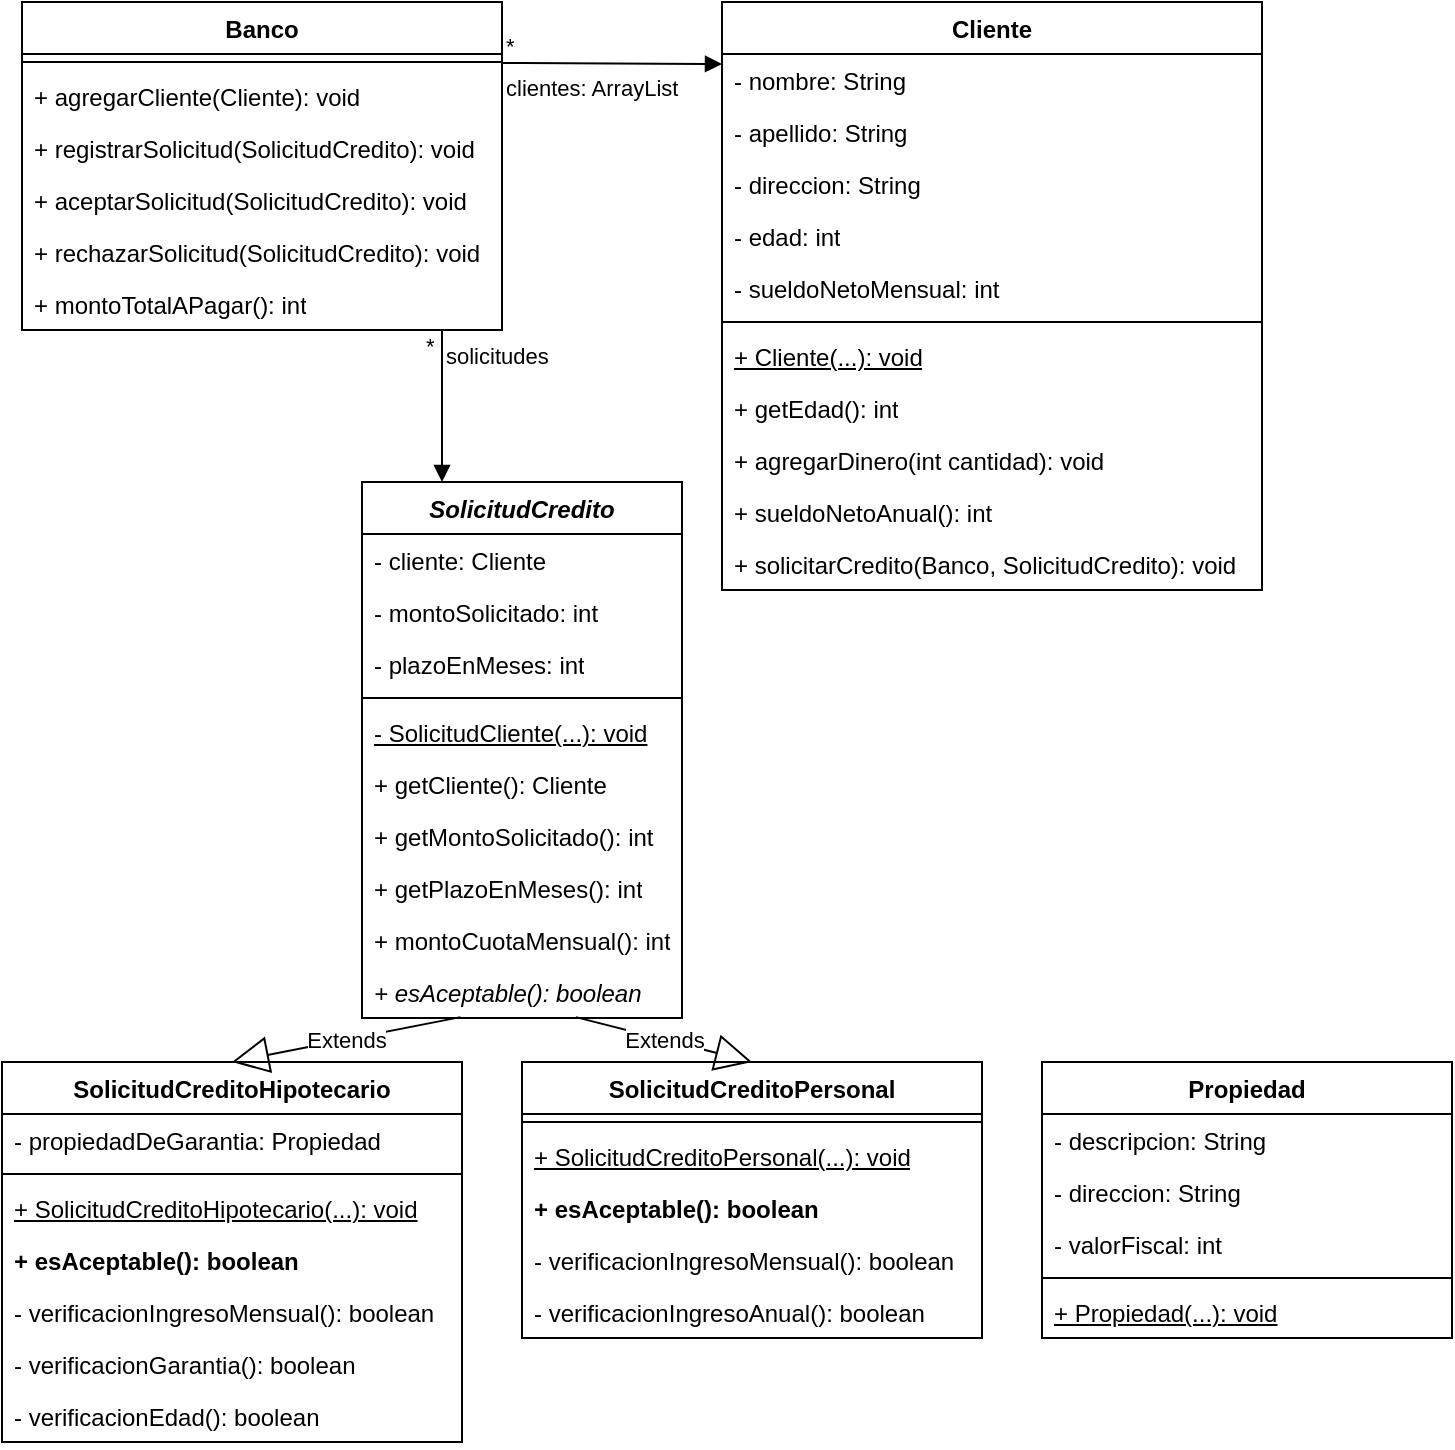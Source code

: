 <mxfile version="28.2.3">
  <diagram id="C5RBs43oDa-KdzZeNtuy" name="Page-1">
    <mxGraphModel dx="820" dy="398" grid="1" gridSize="10" guides="1" tooltips="1" connect="1" arrows="1" fold="1" page="1" pageScale="1" pageWidth="827" pageHeight="1169" math="0" shadow="0">
      <root>
        <mxCell id="WIyWlLk6GJQsqaUBKTNV-0" />
        <mxCell id="WIyWlLk6GJQsqaUBKTNV-1" parent="WIyWlLk6GJQsqaUBKTNV-0" />
        <mxCell id="Mmc9CroxveH8XEPQzPOl-0" value="Banco" style="swimlane;fontStyle=1;align=center;verticalAlign=top;childLayout=stackLayout;horizontal=1;startSize=26;horizontalStack=0;resizeParent=1;resizeParentMax=0;resizeLast=0;collapsible=1;marginBottom=0;whiteSpace=wrap;html=1;" vertex="1" parent="WIyWlLk6GJQsqaUBKTNV-1">
          <mxGeometry x="50" y="40" width="240" height="164" as="geometry" />
        </mxCell>
        <mxCell id="Mmc9CroxveH8XEPQzPOl-2" value="" style="line;strokeWidth=1;fillColor=none;align=left;verticalAlign=middle;spacingTop=-1;spacingLeft=3;spacingRight=3;rotatable=0;labelPosition=right;points=[];portConstraint=eastwest;strokeColor=inherit;" vertex="1" parent="Mmc9CroxveH8XEPQzPOl-0">
          <mxGeometry y="26" width="240" height="8" as="geometry" />
        </mxCell>
        <mxCell id="Mmc9CroxveH8XEPQzPOl-3" value="+ agregarCliente(Cliente): void" style="text;strokeColor=none;fillColor=none;align=left;verticalAlign=top;spacingLeft=4;spacingRight=4;overflow=hidden;rotatable=0;points=[[0,0.5],[1,0.5]];portConstraint=eastwest;whiteSpace=wrap;html=1;" vertex="1" parent="Mmc9CroxveH8XEPQzPOl-0">
          <mxGeometry y="34" width="240" height="26" as="geometry" />
        </mxCell>
        <mxCell id="Mmc9CroxveH8XEPQzPOl-30" value="+ registrarSolicitud(SolicitudCredito): void" style="text;strokeColor=none;fillColor=none;align=left;verticalAlign=top;spacingLeft=4;spacingRight=4;overflow=hidden;rotatable=0;points=[[0,0.5],[1,0.5]];portConstraint=eastwest;whiteSpace=wrap;html=1;" vertex="1" parent="Mmc9CroxveH8XEPQzPOl-0">
          <mxGeometry y="60" width="240" height="26" as="geometry" />
        </mxCell>
        <mxCell id="Mmc9CroxveH8XEPQzPOl-32" value="+ aceptarSolicitud(SolicitudCredito): void" style="text;strokeColor=none;fillColor=none;align=left;verticalAlign=top;spacingLeft=4;spacingRight=4;overflow=hidden;rotatable=0;points=[[0,0.5],[1,0.5]];portConstraint=eastwest;whiteSpace=wrap;html=1;" vertex="1" parent="Mmc9CroxveH8XEPQzPOl-0">
          <mxGeometry y="86" width="240" height="26" as="geometry" />
        </mxCell>
        <mxCell id="Mmc9CroxveH8XEPQzPOl-33" value="+ rechazarSolicitud(SolicitudCredito): void" style="text;strokeColor=none;fillColor=none;align=left;verticalAlign=top;spacingLeft=4;spacingRight=4;overflow=hidden;rotatable=0;points=[[0,0.5],[1,0.5]];portConstraint=eastwest;whiteSpace=wrap;html=1;" vertex="1" parent="Mmc9CroxveH8XEPQzPOl-0">
          <mxGeometry y="112" width="240" height="26" as="geometry" />
        </mxCell>
        <mxCell id="Mmc9CroxveH8XEPQzPOl-49" value="+ montoTotalAPagar(): int" style="text;strokeColor=none;fillColor=none;align=left;verticalAlign=top;spacingLeft=4;spacingRight=4;overflow=hidden;rotatable=0;points=[[0,0.5],[1,0.5]];portConstraint=eastwest;whiteSpace=wrap;html=1;" vertex="1" parent="Mmc9CroxveH8XEPQzPOl-0">
          <mxGeometry y="138" width="240" height="26" as="geometry" />
        </mxCell>
        <mxCell id="Mmc9CroxveH8XEPQzPOl-4" value="Cliente" style="swimlane;fontStyle=1;align=center;verticalAlign=top;childLayout=stackLayout;horizontal=1;startSize=26;horizontalStack=0;resizeParent=1;resizeParentMax=0;resizeLast=0;collapsible=1;marginBottom=0;whiteSpace=wrap;html=1;" vertex="1" parent="WIyWlLk6GJQsqaUBKTNV-1">
          <mxGeometry x="400" y="40" width="270" height="294" as="geometry" />
        </mxCell>
        <mxCell id="Mmc9CroxveH8XEPQzPOl-27" value="- nombre: String" style="text;strokeColor=none;fillColor=none;align=left;verticalAlign=top;spacingLeft=4;spacingRight=4;overflow=hidden;rotatable=0;points=[[0,0.5],[1,0.5]];portConstraint=eastwest;whiteSpace=wrap;html=1;" vertex="1" parent="Mmc9CroxveH8XEPQzPOl-4">
          <mxGeometry y="26" width="270" height="26" as="geometry" />
        </mxCell>
        <mxCell id="Mmc9CroxveH8XEPQzPOl-5" value="- apellido: String" style="text;strokeColor=none;fillColor=none;align=left;verticalAlign=top;spacingLeft=4;spacingRight=4;overflow=hidden;rotatable=0;points=[[0,0.5],[1,0.5]];portConstraint=eastwest;whiteSpace=wrap;html=1;" vertex="1" parent="Mmc9CroxveH8XEPQzPOl-4">
          <mxGeometry y="52" width="270" height="26" as="geometry" />
        </mxCell>
        <mxCell id="Mmc9CroxveH8XEPQzPOl-25" value="- direccion: String" style="text;strokeColor=none;fillColor=none;align=left;verticalAlign=top;spacingLeft=4;spacingRight=4;overflow=hidden;rotatable=0;points=[[0,0.5],[1,0.5]];portConstraint=eastwest;whiteSpace=wrap;html=1;" vertex="1" parent="Mmc9CroxveH8XEPQzPOl-4">
          <mxGeometry y="78" width="270" height="26" as="geometry" />
        </mxCell>
        <mxCell id="Mmc9CroxveH8XEPQzPOl-26" value="- edad: int" style="text;strokeColor=none;fillColor=none;align=left;verticalAlign=top;spacingLeft=4;spacingRight=4;overflow=hidden;rotatable=0;points=[[0,0.5],[1,0.5]];portConstraint=eastwest;whiteSpace=wrap;html=1;" vertex="1" parent="Mmc9CroxveH8XEPQzPOl-4">
          <mxGeometry y="104" width="270" height="26" as="geometry" />
        </mxCell>
        <mxCell id="Mmc9CroxveH8XEPQzPOl-28" value="- sueldoNetoMensual: int" style="text;strokeColor=none;fillColor=none;align=left;verticalAlign=top;spacingLeft=4;spacingRight=4;overflow=hidden;rotatable=0;points=[[0,0.5],[1,0.5]];portConstraint=eastwest;whiteSpace=wrap;html=1;" vertex="1" parent="Mmc9CroxveH8XEPQzPOl-4">
          <mxGeometry y="130" width="270" height="26" as="geometry" />
        </mxCell>
        <mxCell id="Mmc9CroxveH8XEPQzPOl-6" value="" style="line;strokeWidth=1;fillColor=none;align=left;verticalAlign=middle;spacingTop=-1;spacingLeft=3;spacingRight=3;rotatable=0;labelPosition=right;points=[];portConstraint=eastwest;strokeColor=inherit;" vertex="1" parent="Mmc9CroxveH8XEPQzPOl-4">
          <mxGeometry y="156" width="270" height="8" as="geometry" />
        </mxCell>
        <mxCell id="Mmc9CroxveH8XEPQzPOl-54" value="&lt;u&gt;+ Cliente(...): void&lt;/u&gt;" style="text;strokeColor=none;fillColor=none;align=left;verticalAlign=top;spacingLeft=4;spacingRight=4;overflow=hidden;rotatable=0;points=[[0,0.5],[1,0.5]];portConstraint=eastwest;whiteSpace=wrap;html=1;" vertex="1" parent="Mmc9CroxveH8XEPQzPOl-4">
          <mxGeometry y="164" width="270" height="26" as="geometry" />
        </mxCell>
        <mxCell id="Mmc9CroxveH8XEPQzPOl-63" value="+ getEdad(): int" style="text;strokeColor=none;fillColor=none;align=left;verticalAlign=top;spacingLeft=4;spacingRight=4;overflow=hidden;rotatable=0;points=[[0,0.5],[1,0.5]];portConstraint=eastwest;whiteSpace=wrap;html=1;" vertex="1" parent="Mmc9CroxveH8XEPQzPOl-4">
          <mxGeometry y="190" width="270" height="26" as="geometry" />
        </mxCell>
        <mxCell id="Mmc9CroxveH8XEPQzPOl-64" value="+ agregarDinero(int cantidad): void" style="text;strokeColor=none;fillColor=none;align=left;verticalAlign=top;spacingLeft=4;spacingRight=4;overflow=hidden;rotatable=0;points=[[0,0.5],[1,0.5]];portConstraint=eastwest;whiteSpace=wrap;html=1;" vertex="1" parent="Mmc9CroxveH8XEPQzPOl-4">
          <mxGeometry y="216" width="270" height="26" as="geometry" />
        </mxCell>
        <mxCell id="Mmc9CroxveH8XEPQzPOl-7" value="+ sueldoNetoAnual(): int" style="text;strokeColor=none;fillColor=none;align=left;verticalAlign=top;spacingLeft=4;spacingRight=4;overflow=hidden;rotatable=0;points=[[0,0.5],[1,0.5]];portConstraint=eastwest;whiteSpace=wrap;html=1;" vertex="1" parent="Mmc9CroxveH8XEPQzPOl-4">
          <mxGeometry y="242" width="270" height="26" as="geometry" />
        </mxCell>
        <mxCell id="Mmc9CroxveH8XEPQzPOl-29" value="+ solicitarCredito(Banco, SolicitudCredito): void" style="text;strokeColor=none;fillColor=none;align=left;verticalAlign=top;spacingLeft=4;spacingRight=4;overflow=hidden;rotatable=0;points=[[0,0.5],[1,0.5]];portConstraint=eastwest;whiteSpace=wrap;html=1;" vertex="1" parent="Mmc9CroxveH8XEPQzPOl-4">
          <mxGeometry y="268" width="270" height="26" as="geometry" />
        </mxCell>
        <mxCell id="Mmc9CroxveH8XEPQzPOl-8" value="&lt;i&gt;SolicitudCredito&lt;/i&gt;" style="swimlane;fontStyle=1;align=center;verticalAlign=top;childLayout=stackLayout;horizontal=1;startSize=26;horizontalStack=0;resizeParent=1;resizeParentMax=0;resizeLast=0;collapsible=1;marginBottom=0;whiteSpace=wrap;html=1;" vertex="1" parent="WIyWlLk6GJQsqaUBKTNV-1">
          <mxGeometry x="220" y="280" width="160" height="268" as="geometry" />
        </mxCell>
        <mxCell id="Mmc9CroxveH8XEPQzPOl-9" value="- cliente: Cliente" style="text;strokeColor=none;fillColor=none;align=left;verticalAlign=top;spacingLeft=4;spacingRight=4;overflow=hidden;rotatable=0;points=[[0,0.5],[1,0.5]];portConstraint=eastwest;whiteSpace=wrap;html=1;" vertex="1" parent="Mmc9CroxveH8XEPQzPOl-8">
          <mxGeometry y="26" width="160" height="26" as="geometry" />
        </mxCell>
        <mxCell id="Mmc9CroxveH8XEPQzPOl-36" value="- montoSolicitado: int" style="text;strokeColor=none;fillColor=none;align=left;verticalAlign=top;spacingLeft=4;spacingRight=4;overflow=hidden;rotatable=0;points=[[0,0.5],[1,0.5]];portConstraint=eastwest;whiteSpace=wrap;html=1;" vertex="1" parent="Mmc9CroxveH8XEPQzPOl-8">
          <mxGeometry y="52" width="160" height="26" as="geometry" />
        </mxCell>
        <mxCell id="Mmc9CroxveH8XEPQzPOl-37" value="- plazoEnMeses: int" style="text;strokeColor=none;fillColor=none;align=left;verticalAlign=top;spacingLeft=4;spacingRight=4;overflow=hidden;rotatable=0;points=[[0,0.5],[1,0.5]];portConstraint=eastwest;whiteSpace=wrap;html=1;" vertex="1" parent="Mmc9CroxveH8XEPQzPOl-8">
          <mxGeometry y="78" width="160" height="26" as="geometry" />
        </mxCell>
        <mxCell id="Mmc9CroxveH8XEPQzPOl-10" value="" style="line;strokeWidth=1;fillColor=none;align=left;verticalAlign=middle;spacingTop=-1;spacingLeft=3;spacingRight=3;rotatable=0;labelPosition=right;points=[];portConstraint=eastwest;strokeColor=inherit;" vertex="1" parent="Mmc9CroxveH8XEPQzPOl-8">
          <mxGeometry y="104" width="160" height="8" as="geometry" />
        </mxCell>
        <mxCell id="Mmc9CroxveH8XEPQzPOl-53" value="&lt;u&gt;- SolicitudCliente(...): void&lt;/u&gt;" style="text;strokeColor=none;fillColor=none;align=left;verticalAlign=top;spacingLeft=4;spacingRight=4;overflow=hidden;rotatable=0;points=[[0,0.5],[1,0.5]];portConstraint=eastwest;whiteSpace=wrap;html=1;" vertex="1" parent="Mmc9CroxveH8XEPQzPOl-8">
          <mxGeometry y="112" width="160" height="26" as="geometry" />
        </mxCell>
        <mxCell id="Mmc9CroxveH8XEPQzPOl-51" value="+ getCliente(): Cliente" style="text;strokeColor=none;fillColor=none;align=left;verticalAlign=top;spacingLeft=4;spacingRight=4;overflow=hidden;rotatable=0;points=[[0,0.5],[1,0.5]];portConstraint=eastwest;whiteSpace=wrap;html=1;" vertex="1" parent="Mmc9CroxveH8XEPQzPOl-8">
          <mxGeometry y="138" width="160" height="26" as="geometry" />
        </mxCell>
        <mxCell id="Mmc9CroxveH8XEPQzPOl-65" value="+ getMontoSolicitado(): int" style="text;strokeColor=none;fillColor=none;align=left;verticalAlign=top;spacingLeft=4;spacingRight=4;overflow=hidden;rotatable=0;points=[[0,0.5],[1,0.5]];portConstraint=eastwest;whiteSpace=wrap;html=1;" vertex="1" parent="Mmc9CroxveH8XEPQzPOl-8">
          <mxGeometry y="164" width="160" height="26" as="geometry" />
        </mxCell>
        <mxCell id="Mmc9CroxveH8XEPQzPOl-52" value="+ getPlazoEnMeses(): int" style="text;strokeColor=none;fillColor=none;align=left;verticalAlign=top;spacingLeft=4;spacingRight=4;overflow=hidden;rotatable=0;points=[[0,0.5],[1,0.5]];portConstraint=eastwest;whiteSpace=wrap;html=1;" vertex="1" parent="Mmc9CroxveH8XEPQzPOl-8">
          <mxGeometry y="190" width="160" height="26" as="geometry" />
        </mxCell>
        <mxCell id="Mmc9CroxveH8XEPQzPOl-11" value="+ montoCuotaMensual(): int" style="text;strokeColor=none;fillColor=none;align=left;verticalAlign=top;spacingLeft=4;spacingRight=4;overflow=hidden;rotatable=0;points=[[0,0.5],[1,0.5]];portConstraint=eastwest;whiteSpace=wrap;html=1;" vertex="1" parent="Mmc9CroxveH8XEPQzPOl-8">
          <mxGeometry y="216" width="160" height="26" as="geometry" />
        </mxCell>
        <mxCell id="Mmc9CroxveH8XEPQzPOl-40" value="&lt;i&gt;+ esAceptable(): boolean&lt;/i&gt;" style="text;strokeColor=none;fillColor=none;align=left;verticalAlign=top;spacingLeft=4;spacingRight=4;overflow=hidden;rotatable=0;points=[[0,0.5],[1,0.5]];portConstraint=eastwest;whiteSpace=wrap;html=1;" vertex="1" parent="Mmc9CroxveH8XEPQzPOl-8">
          <mxGeometry y="242" width="160" height="26" as="geometry" />
        </mxCell>
        <mxCell id="Mmc9CroxveH8XEPQzPOl-12" value="SolicitudCreditoPersonal" style="swimlane;fontStyle=1;align=center;verticalAlign=top;childLayout=stackLayout;horizontal=1;startSize=26;horizontalStack=0;resizeParent=1;resizeParentMax=0;resizeLast=0;collapsible=1;marginBottom=0;whiteSpace=wrap;html=1;" vertex="1" parent="WIyWlLk6GJQsqaUBKTNV-1">
          <mxGeometry x="300" y="570" width="230" height="138" as="geometry" />
        </mxCell>
        <mxCell id="Mmc9CroxveH8XEPQzPOl-14" value="" style="line;strokeWidth=1;fillColor=none;align=left;verticalAlign=middle;spacingTop=-1;spacingLeft=3;spacingRight=3;rotatable=0;labelPosition=right;points=[];portConstraint=eastwest;strokeColor=inherit;" vertex="1" parent="Mmc9CroxveH8XEPQzPOl-12">
          <mxGeometry y="26" width="230" height="8" as="geometry" />
        </mxCell>
        <mxCell id="Mmc9CroxveH8XEPQzPOl-56" value="&lt;u&gt;+ SolicitudCreditoPersonal(...): void&lt;/u&gt;" style="text;strokeColor=none;fillColor=none;align=left;verticalAlign=top;spacingLeft=4;spacingRight=4;overflow=hidden;rotatable=0;points=[[0,0.5],[1,0.5]];portConstraint=eastwest;whiteSpace=wrap;html=1;" vertex="1" parent="Mmc9CroxveH8XEPQzPOl-12">
          <mxGeometry y="34" width="230" height="26" as="geometry" />
        </mxCell>
        <mxCell id="Mmc9CroxveH8XEPQzPOl-41" value="&lt;b&gt;+ esAceptable():&amp;nbsp;&lt;/b&gt;&lt;b&gt;boolean&lt;/b&gt;" style="text;strokeColor=none;fillColor=none;align=left;verticalAlign=top;spacingLeft=4;spacingRight=4;overflow=hidden;rotatable=0;points=[[0,0.5],[1,0.5]];portConstraint=eastwest;whiteSpace=wrap;html=1;" vertex="1" parent="Mmc9CroxveH8XEPQzPOl-12">
          <mxGeometry y="60" width="230" height="26" as="geometry" />
        </mxCell>
        <mxCell id="Mmc9CroxveH8XEPQzPOl-59" value="- verificacionIngresoMensual(): boolean" style="text;strokeColor=none;fillColor=none;align=left;verticalAlign=top;spacingLeft=4;spacingRight=4;overflow=hidden;rotatable=0;points=[[0,0.5],[1,0.5]];portConstraint=eastwest;whiteSpace=wrap;html=1;" vertex="1" parent="Mmc9CroxveH8XEPQzPOl-12">
          <mxGeometry y="86" width="230" height="26" as="geometry" />
        </mxCell>
        <mxCell id="Mmc9CroxveH8XEPQzPOl-60" value="- verificacionIngresoAnual(): boolean" style="text;strokeColor=none;fillColor=none;align=left;verticalAlign=top;spacingLeft=4;spacingRight=4;overflow=hidden;rotatable=0;points=[[0,0.5],[1,0.5]];portConstraint=eastwest;whiteSpace=wrap;html=1;" vertex="1" parent="Mmc9CroxveH8XEPQzPOl-12">
          <mxGeometry y="112" width="230" height="26" as="geometry" />
        </mxCell>
        <mxCell id="Mmc9CroxveH8XEPQzPOl-16" value="SolicitudCreditoHipotecario" style="swimlane;fontStyle=1;align=center;verticalAlign=top;childLayout=stackLayout;horizontal=1;startSize=26;horizontalStack=0;resizeParent=1;resizeParentMax=0;resizeLast=0;collapsible=1;marginBottom=0;whiteSpace=wrap;html=1;" vertex="1" parent="WIyWlLk6GJQsqaUBKTNV-1">
          <mxGeometry x="40" y="570" width="230" height="190" as="geometry" />
        </mxCell>
        <mxCell id="Mmc9CroxveH8XEPQzPOl-17" value="- propiedadDeGarantia: Propiedad" style="text;strokeColor=none;fillColor=none;align=left;verticalAlign=top;spacingLeft=4;spacingRight=4;overflow=hidden;rotatable=0;points=[[0,0.5],[1,0.5]];portConstraint=eastwest;whiteSpace=wrap;html=1;" vertex="1" parent="Mmc9CroxveH8XEPQzPOl-16">
          <mxGeometry y="26" width="230" height="26" as="geometry" />
        </mxCell>
        <mxCell id="Mmc9CroxveH8XEPQzPOl-18" value="" style="line;strokeWidth=1;fillColor=none;align=left;verticalAlign=middle;spacingTop=-1;spacingLeft=3;spacingRight=3;rotatable=0;labelPosition=right;points=[];portConstraint=eastwest;strokeColor=inherit;" vertex="1" parent="Mmc9CroxveH8XEPQzPOl-16">
          <mxGeometry y="52" width="230" height="8" as="geometry" />
        </mxCell>
        <mxCell id="Mmc9CroxveH8XEPQzPOl-55" value="&lt;u&gt;+ SolicitudCreditoHipotecario(...): void&lt;/u&gt;" style="text;strokeColor=none;fillColor=none;align=left;verticalAlign=top;spacingLeft=4;spacingRight=4;overflow=hidden;rotatable=0;points=[[0,0.5],[1,0.5]];portConstraint=eastwest;whiteSpace=wrap;html=1;" vertex="1" parent="Mmc9CroxveH8XEPQzPOl-16">
          <mxGeometry y="60" width="230" height="26" as="geometry" />
        </mxCell>
        <mxCell id="Mmc9CroxveH8XEPQzPOl-58" value="&lt;b&gt;+ esAceptable(): boolean&lt;/b&gt;" style="text;strokeColor=none;fillColor=none;align=left;verticalAlign=top;spacingLeft=4;spacingRight=4;overflow=hidden;rotatable=0;points=[[0,0.5],[1,0.5]];portConstraint=eastwest;whiteSpace=wrap;html=1;" vertex="1" parent="Mmc9CroxveH8XEPQzPOl-16">
          <mxGeometry y="86" width="230" height="26" as="geometry" />
        </mxCell>
        <mxCell id="Mmc9CroxveH8XEPQzPOl-42" value="- verificacionIngresoMensual(): boolean" style="text;strokeColor=none;fillColor=none;align=left;verticalAlign=top;spacingLeft=4;spacingRight=4;overflow=hidden;rotatable=0;points=[[0,0.5],[1,0.5]];portConstraint=eastwest;whiteSpace=wrap;html=1;" vertex="1" parent="Mmc9CroxveH8XEPQzPOl-16">
          <mxGeometry y="112" width="230" height="26" as="geometry" />
        </mxCell>
        <mxCell id="Mmc9CroxveH8XEPQzPOl-61" value="- verificacionGarantia(): boolean" style="text;strokeColor=none;fillColor=none;align=left;verticalAlign=top;spacingLeft=4;spacingRight=4;overflow=hidden;rotatable=0;points=[[0,0.5],[1,0.5]];portConstraint=eastwest;whiteSpace=wrap;html=1;" vertex="1" parent="Mmc9CroxveH8XEPQzPOl-16">
          <mxGeometry y="138" width="230" height="26" as="geometry" />
        </mxCell>
        <mxCell id="Mmc9CroxveH8XEPQzPOl-62" value="- verificacionEdad(): boolean" style="text;strokeColor=none;fillColor=none;align=left;verticalAlign=top;spacingLeft=4;spacingRight=4;overflow=hidden;rotatable=0;points=[[0,0.5],[1,0.5]];portConstraint=eastwest;whiteSpace=wrap;html=1;" vertex="1" parent="Mmc9CroxveH8XEPQzPOl-16">
          <mxGeometry y="164" width="230" height="26" as="geometry" />
        </mxCell>
        <mxCell id="Mmc9CroxveH8XEPQzPOl-23" value="clientes: ArrayList" style="endArrow=block;endFill=1;html=1;edgeStyle=orthogonalEdgeStyle;align=left;verticalAlign=top;rounded=0;entryX=0;entryY=0.154;entryDx=0;entryDy=0;entryPerimeter=0;exitX=1.002;exitY=0.172;exitDx=0;exitDy=0;exitPerimeter=0;" edge="1" parent="WIyWlLk6GJQsqaUBKTNV-1" target="Mmc9CroxveH8XEPQzPOl-27">
          <mxGeometry x="-1" relative="1" as="geometry">
            <mxPoint x="290.48" y="70.472" as="sourcePoint" />
            <mxPoint x="350" y="90" as="targetPoint" />
            <Array as="points">
              <mxPoint x="300" y="71" />
              <mxPoint x="400" y="71" />
            </Array>
          </mxGeometry>
        </mxCell>
        <mxCell id="Mmc9CroxveH8XEPQzPOl-24" value="*" style="edgeLabel;resizable=0;html=1;align=left;verticalAlign=bottom;" connectable="0" vertex="1" parent="Mmc9CroxveH8XEPQzPOl-23">
          <mxGeometry x="-1" relative="1" as="geometry" />
        </mxCell>
        <mxCell id="Mmc9CroxveH8XEPQzPOl-34" value="solicitudes" style="endArrow=block;endFill=1;html=1;edgeStyle=orthogonalEdgeStyle;align=left;verticalAlign=top;rounded=0;entryX=0.25;entryY=0;entryDx=0;entryDy=0;exitX=0.875;exitY=1.008;exitDx=0;exitDy=0;exitPerimeter=0;" edge="1" parent="WIyWlLk6GJQsqaUBKTNV-1" source="Mmc9CroxveH8XEPQzPOl-49" target="Mmc9CroxveH8XEPQzPOl-8">
          <mxGeometry x="-1" relative="1" as="geometry">
            <mxPoint x="260" y="230" as="sourcePoint" />
            <mxPoint x="290" y="250" as="targetPoint" />
            <Array as="points" />
          </mxGeometry>
        </mxCell>
        <mxCell id="Mmc9CroxveH8XEPQzPOl-35" value="*" style="edgeLabel;resizable=0;html=1;align=left;verticalAlign=bottom;" connectable="0" vertex="1" parent="Mmc9CroxveH8XEPQzPOl-34">
          <mxGeometry x="-1" relative="1" as="geometry">
            <mxPoint x="-10" y="16" as="offset" />
          </mxGeometry>
        </mxCell>
        <mxCell id="Mmc9CroxveH8XEPQzPOl-38" value="Extends" style="endArrow=block;endSize=16;endFill=0;html=1;rounded=0;exitX=0.668;exitY=0.983;exitDx=0;exitDy=0;exitPerimeter=0;entryX=0.5;entryY=0;entryDx=0;entryDy=0;" edge="1" parent="WIyWlLk6GJQsqaUBKTNV-1" source="Mmc9CroxveH8XEPQzPOl-40" target="Mmc9CroxveH8XEPQzPOl-12">
          <mxGeometry width="160" relative="1" as="geometry">
            <mxPoint x="380" y="430" as="sourcePoint" />
            <mxPoint x="540" y="430" as="targetPoint" />
          </mxGeometry>
        </mxCell>
        <mxCell id="Mmc9CroxveH8XEPQzPOl-39" value="Extends" style="endArrow=block;endSize=16;endFill=0;html=1;rounded=0;exitX=0.308;exitY=0.983;exitDx=0;exitDy=0;exitPerimeter=0;entryX=0.5;entryY=0;entryDx=0;entryDy=0;" edge="1" parent="WIyWlLk6GJQsqaUBKTNV-1" source="Mmc9CroxveH8XEPQzPOl-40" target="Mmc9CroxveH8XEPQzPOl-16">
          <mxGeometry width="160" relative="1" as="geometry">
            <mxPoint x="240" y="600" as="sourcePoint" />
            <mxPoint x="318" y="627" as="targetPoint" />
          </mxGeometry>
        </mxCell>
        <mxCell id="Mmc9CroxveH8XEPQzPOl-43" value="Propiedad" style="swimlane;fontStyle=1;align=center;verticalAlign=top;childLayout=stackLayout;horizontal=1;startSize=26;horizontalStack=0;resizeParent=1;resizeParentMax=0;resizeLast=0;collapsible=1;marginBottom=0;whiteSpace=wrap;html=1;" vertex="1" parent="WIyWlLk6GJQsqaUBKTNV-1">
          <mxGeometry x="560" y="570" width="205" height="138" as="geometry" />
        </mxCell>
        <mxCell id="Mmc9CroxveH8XEPQzPOl-44" value="- descripcion: String" style="text;strokeColor=none;fillColor=none;align=left;verticalAlign=top;spacingLeft=4;spacingRight=4;overflow=hidden;rotatable=0;points=[[0,0.5],[1,0.5]];portConstraint=eastwest;whiteSpace=wrap;html=1;" vertex="1" parent="Mmc9CroxveH8XEPQzPOl-43">
          <mxGeometry y="26" width="205" height="26" as="geometry" />
        </mxCell>
        <mxCell id="Mmc9CroxveH8XEPQzPOl-47" value="- direccion: String" style="text;strokeColor=none;fillColor=none;align=left;verticalAlign=top;spacingLeft=4;spacingRight=4;overflow=hidden;rotatable=0;points=[[0,0.5],[1,0.5]];portConstraint=eastwest;whiteSpace=wrap;html=1;" vertex="1" parent="Mmc9CroxveH8XEPQzPOl-43">
          <mxGeometry y="52" width="205" height="26" as="geometry" />
        </mxCell>
        <mxCell id="Mmc9CroxveH8XEPQzPOl-48" value="- valorFiscal: int" style="text;strokeColor=none;fillColor=none;align=left;verticalAlign=top;spacingLeft=4;spacingRight=4;overflow=hidden;rotatable=0;points=[[0,0.5],[1,0.5]];portConstraint=eastwest;whiteSpace=wrap;html=1;" vertex="1" parent="Mmc9CroxveH8XEPQzPOl-43">
          <mxGeometry y="78" width="205" height="26" as="geometry" />
        </mxCell>
        <mxCell id="Mmc9CroxveH8XEPQzPOl-45" value="" style="line;strokeWidth=1;fillColor=none;align=left;verticalAlign=middle;spacingTop=-1;spacingLeft=3;spacingRight=3;rotatable=0;labelPosition=right;points=[];portConstraint=eastwest;strokeColor=inherit;" vertex="1" parent="Mmc9CroxveH8XEPQzPOl-43">
          <mxGeometry y="104" width="205" height="8" as="geometry" />
        </mxCell>
        <mxCell id="Mmc9CroxveH8XEPQzPOl-50" value="&lt;u&gt;+ Propiedad(...): void&lt;/u&gt;" style="text;strokeColor=none;fillColor=none;align=left;verticalAlign=top;spacingLeft=4;spacingRight=4;overflow=hidden;rotatable=0;points=[[0,0.5],[1,0.5]];portConstraint=eastwest;whiteSpace=wrap;html=1;" vertex="1" parent="Mmc9CroxveH8XEPQzPOl-43">
          <mxGeometry y="112" width="205" height="26" as="geometry" />
        </mxCell>
      </root>
    </mxGraphModel>
  </diagram>
</mxfile>
